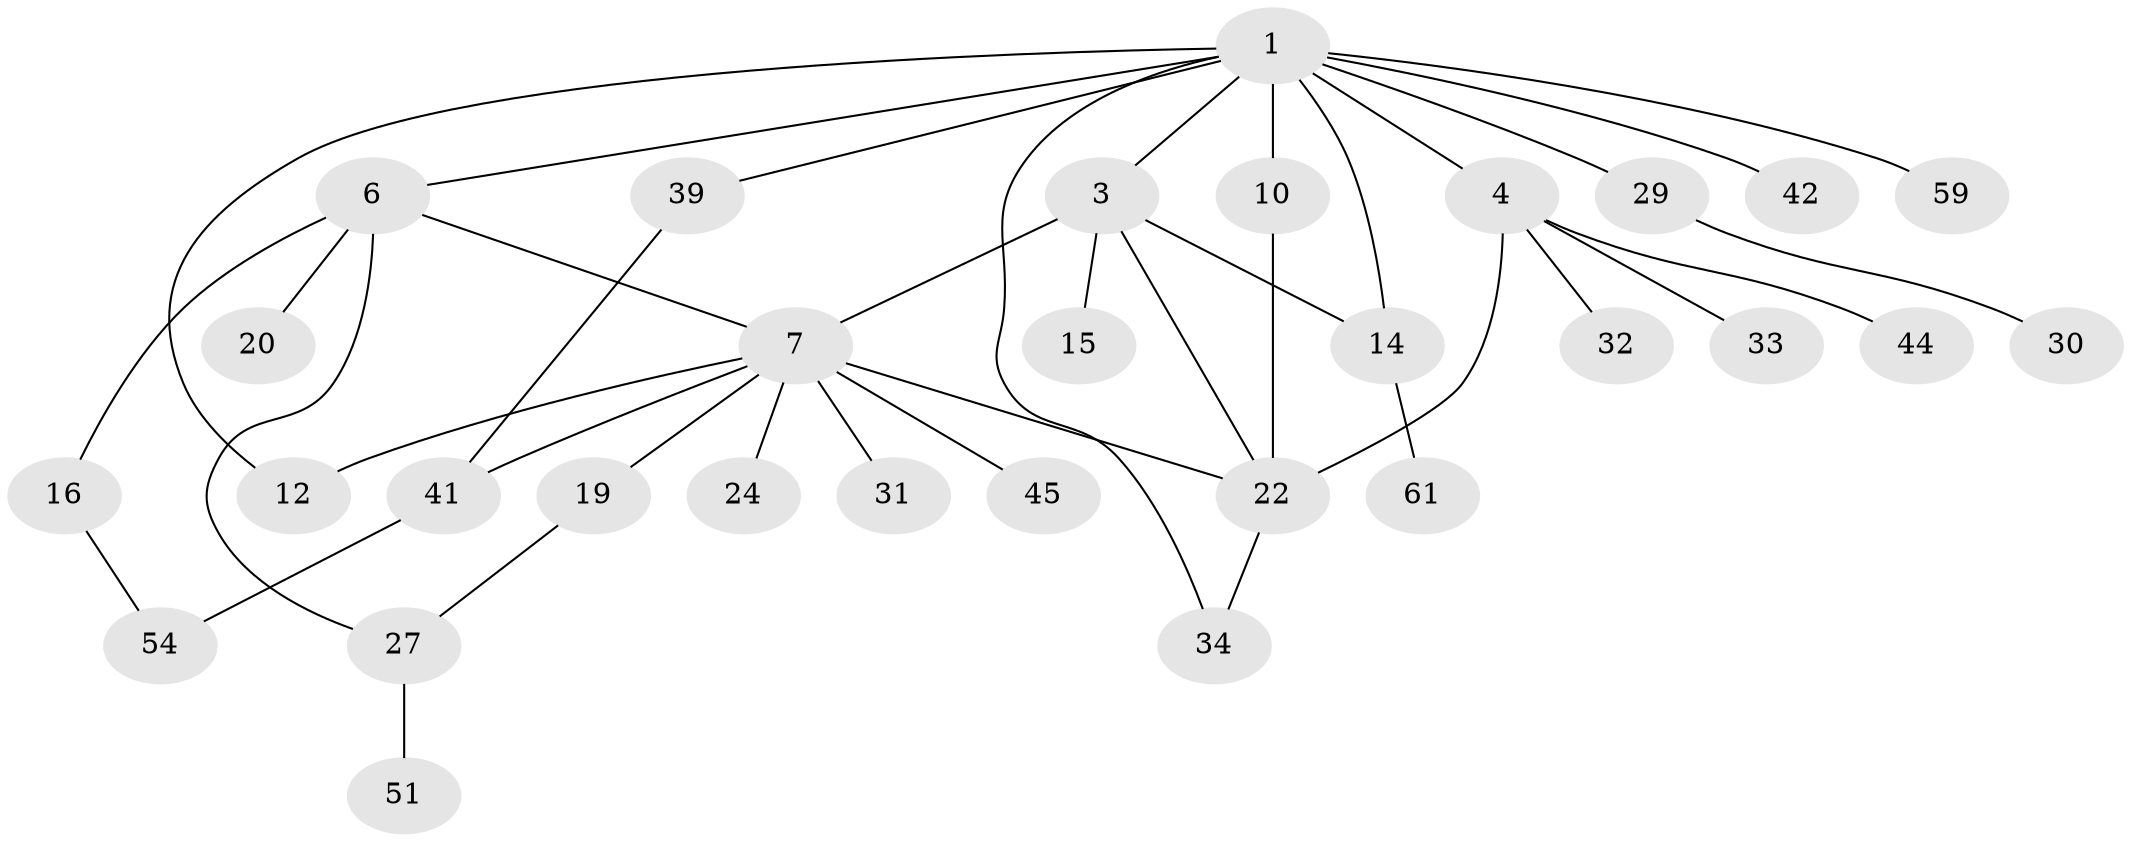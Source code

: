 // original degree distribution, {6: 0.04918032786885246, 9: 0.01639344262295082, 5: 0.03278688524590164, 3: 0.13114754098360656, 7: 0.03278688524590164, 1: 0.4426229508196721, 2: 0.2459016393442623, 4: 0.04918032786885246}
// Generated by graph-tools (version 1.1) at 2025/13/03/09/25 04:13:29]
// undirected, 30 vertices, 39 edges
graph export_dot {
graph [start="1"]
  node [color=gray90,style=filled];
  1 [super="+18+2"];
  3 [super="+11"];
  4 [super="+23+5"];
  6 [super="+8"];
  7 [super="+13"];
  10;
  12 [super="+52+37"];
  14 [super="+35"];
  15;
  16;
  19;
  20;
  22 [super="+25+53"];
  24;
  27;
  29;
  30 [super="+47"];
  31;
  32;
  33 [super="+55"];
  34 [super="+56"];
  39;
  41;
  42;
  44;
  45;
  51;
  54;
  59;
  61;
  1 -- 3;
  1 -- 34;
  1 -- 39;
  1 -- 14;
  1 -- 4;
  1 -- 6;
  1 -- 10;
  1 -- 42;
  1 -- 12;
  1 -- 59;
  1 -- 29;
  3 -- 7 [weight=2];
  3 -- 14;
  3 -- 22;
  3 -- 15;
  4 -- 32;
  4 -- 33;
  4 -- 22;
  4 -- 44;
  6 -- 16;
  6 -- 20;
  6 -- 27;
  6 -- 7;
  7 -- 12;
  7 -- 19;
  7 -- 24;
  7 -- 31;
  7 -- 45;
  7 -- 22;
  7 -- 41;
  10 -- 22;
  14 -- 61;
  16 -- 54;
  19 -- 27;
  22 -- 34;
  27 -- 51;
  29 -- 30;
  39 -- 41;
  41 -- 54;
}
